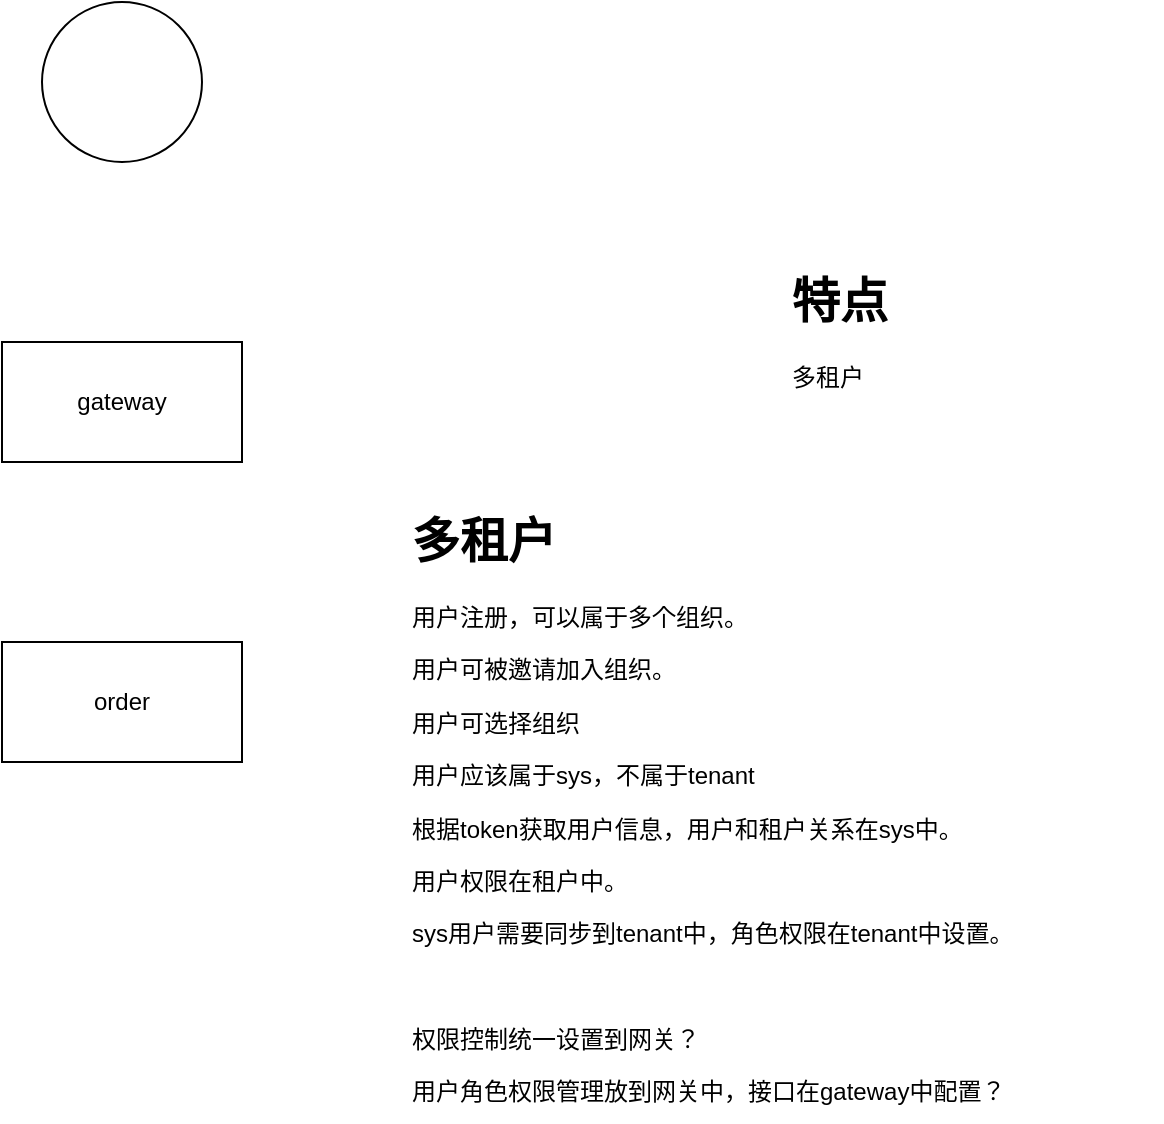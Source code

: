 <mxfile version="14.6.11" type="github">
  <diagram id="ZyvHCC_fldNmMhv_airG" name="Page-1">
    <mxGraphModel dx="1141" dy="619" grid="1" gridSize="10" guides="1" tooltips="1" connect="1" arrows="1" fold="1" page="1" pageScale="1" pageWidth="827" pageHeight="1169" math="0" shadow="0">
      <root>
        <mxCell id="0" />
        <mxCell id="1" parent="0" />
        <mxCell id="V1y2JXniU2nf7dPfvBWJ-1" value="gateway" style="rounded=0;whiteSpace=wrap;html=1;" vertex="1" parent="1">
          <mxGeometry x="200" y="190" width="120" height="60" as="geometry" />
        </mxCell>
        <mxCell id="V1y2JXniU2nf7dPfvBWJ-2" value="order" style="rounded=0;whiteSpace=wrap;html=1;" vertex="1" parent="1">
          <mxGeometry x="200" y="340" width="120" height="60" as="geometry" />
        </mxCell>
        <mxCell id="V1y2JXniU2nf7dPfvBWJ-3" value="" style="ellipse;whiteSpace=wrap;html=1;aspect=fixed;" vertex="1" parent="1">
          <mxGeometry x="220" y="20" width="80" height="80" as="geometry" />
        </mxCell>
        <mxCell id="V1y2JXniU2nf7dPfvBWJ-4" value="&lt;h1&gt;特点&lt;/h1&gt;&lt;p&gt;多租户&lt;/p&gt;" style="text;html=1;strokeColor=none;fillColor=none;spacing=5;spacingTop=-20;whiteSpace=wrap;overflow=hidden;rounded=0;" vertex="1" parent="1">
          <mxGeometry x="590" y="150" width="190" height="120" as="geometry" />
        </mxCell>
        <mxCell id="V1y2JXniU2nf7dPfvBWJ-5" value="&lt;h1&gt;多租户&lt;/h1&gt;&lt;p&gt;用户注册，可以属于多个组织。&lt;/p&gt;&lt;p&gt;用户可被邀请加入组织。&lt;/p&gt;&lt;p&gt;用户可选择组织&lt;/p&gt;&lt;p&gt;用户应该属于sys，不属于tenant&lt;/p&gt;&lt;p&gt;根据token获取用户信息，&lt;span&gt;用户和租户关系在sys中。&lt;/span&gt;&lt;/p&gt;&lt;p&gt;&lt;span&gt;用户权限在租户中。&lt;/span&gt;&lt;/p&gt;&lt;p&gt;sys用户需要同步到tenant中，角色权限在tenant中设置。&lt;/p&gt;&lt;p&gt;&lt;br&gt;&lt;/p&gt;&lt;p&gt;权限控制统一设置到网关？&lt;/p&gt;&lt;p&gt;用户角色权限管理放到网关中，接口在gateway中配置？&lt;/p&gt;" style="text;html=1;strokeColor=none;fillColor=none;spacing=5;spacingTop=-20;whiteSpace=wrap;overflow=hidden;rounded=0;" vertex="1" parent="1">
          <mxGeometry x="400" y="270" width="350" height="310" as="geometry" />
        </mxCell>
      </root>
    </mxGraphModel>
  </diagram>
</mxfile>
